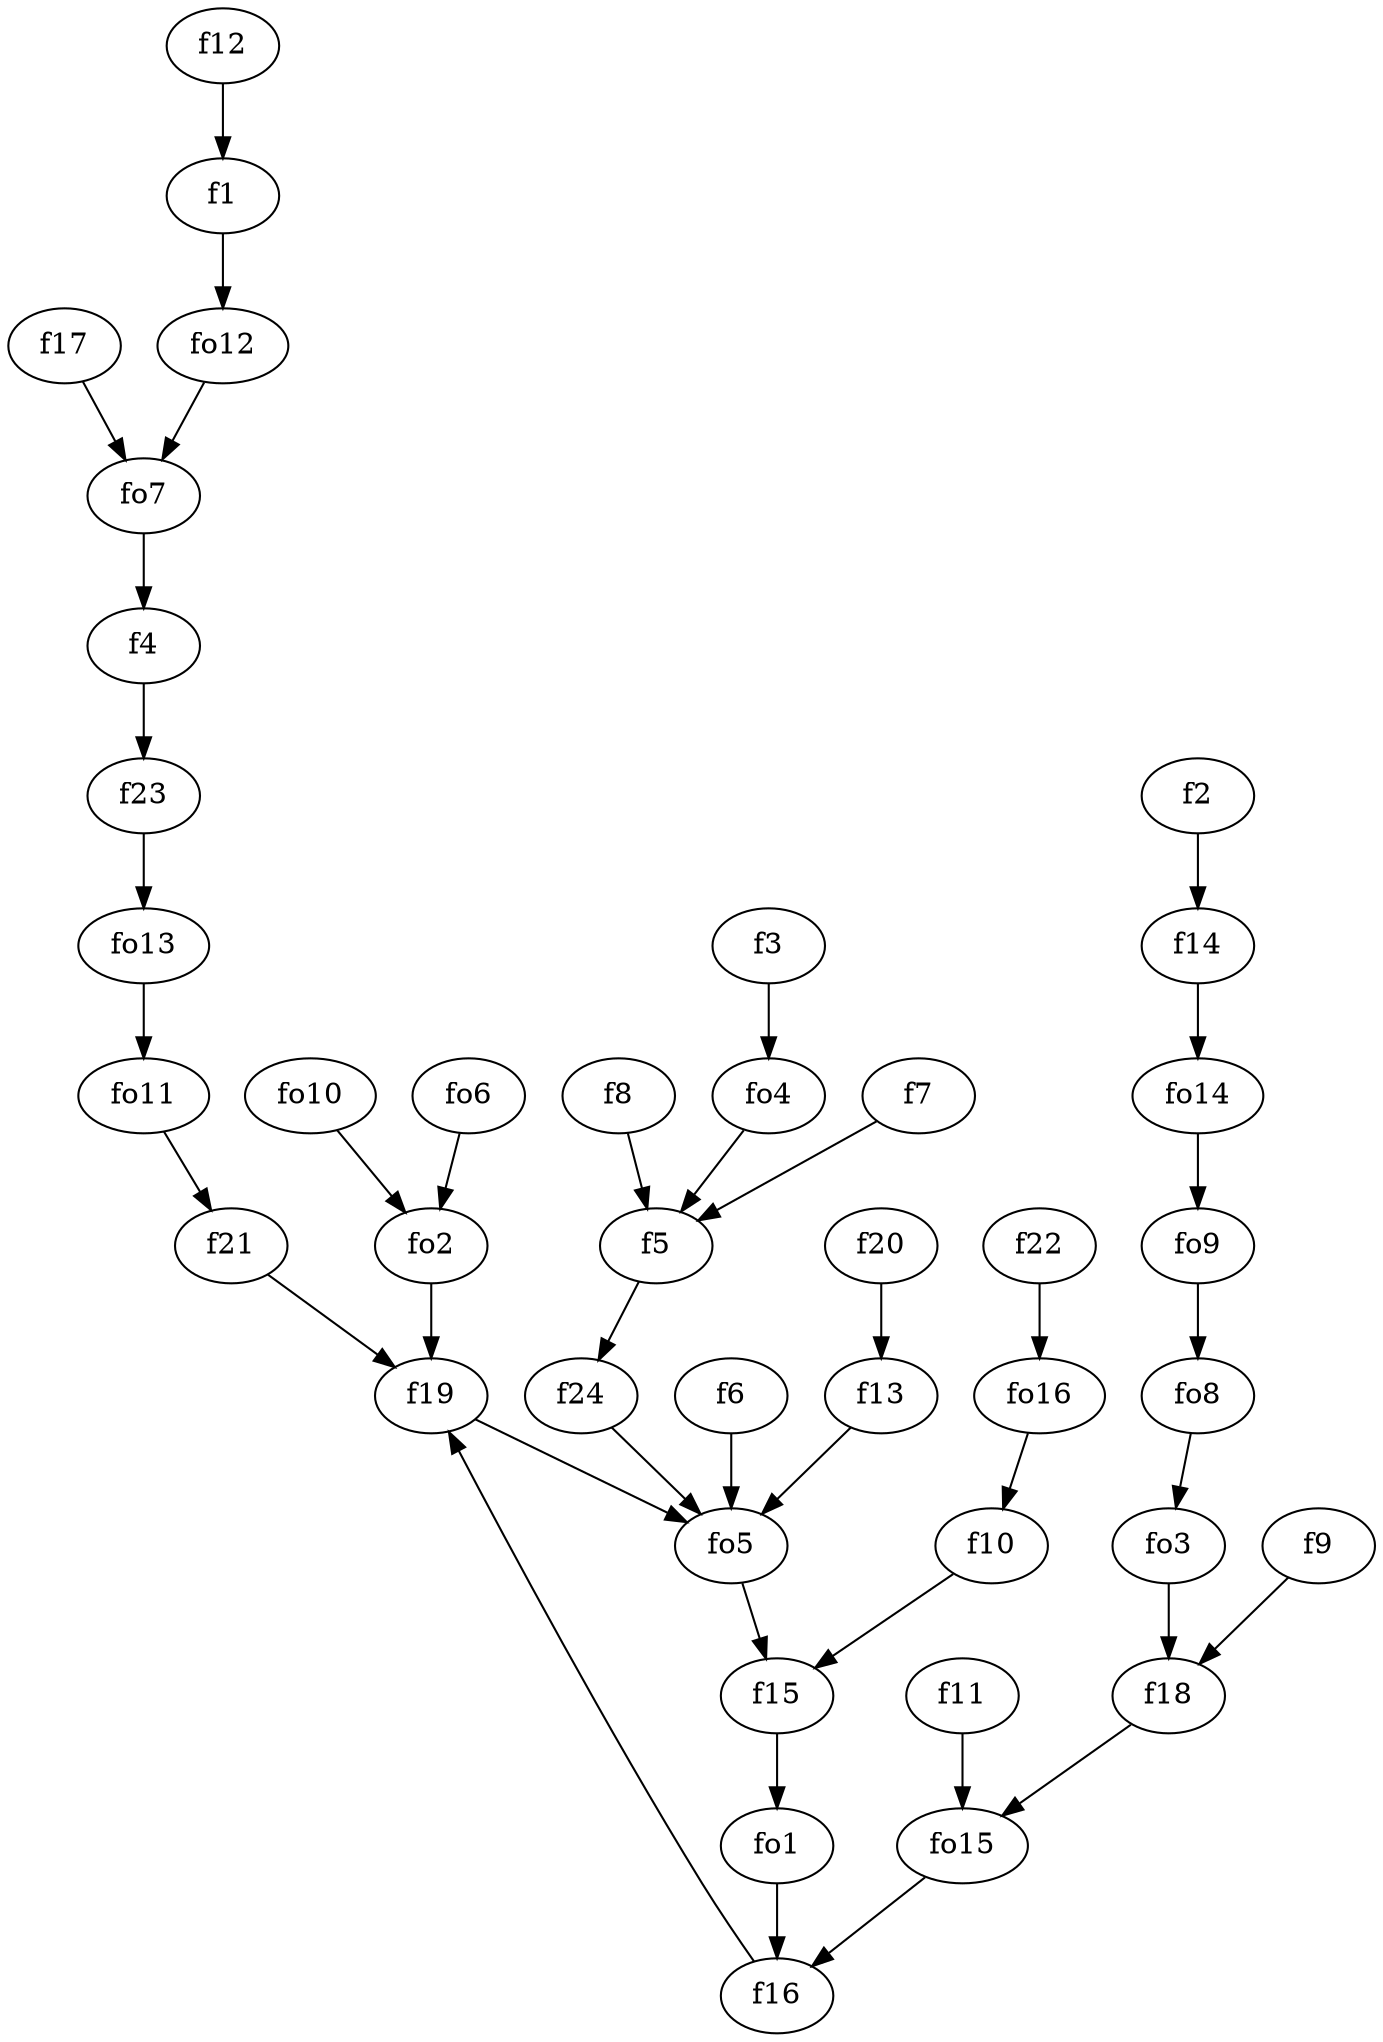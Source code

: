 strict digraph  {
f1;
f2;
f3;
f4;
f5;
f6;
f7;
f8;
f9;
f10;
f11;
f12;
f13;
f14;
f15;
f16;
f17;
f18;
f19;
f20;
f21;
f22;
f23;
f24;
fo1;
fo2;
fo3;
fo4;
fo5;
fo6;
fo7;
fo8;
fo9;
fo10;
fo11;
fo12;
fo13;
fo14;
fo15;
fo16;
f1 -> fo12  [weight=2];
f2 -> f14  [weight=2];
f3 -> fo4  [weight=2];
f4 -> f23  [weight=2];
f5 -> f24  [weight=2];
f6 -> fo5  [weight=2];
f7 -> f5  [weight=2];
f8 -> f5  [weight=2];
f9 -> f18  [weight=2];
f10 -> f15  [weight=2];
f11 -> fo15  [weight=2];
f12 -> f1  [weight=2];
f13 -> fo5  [weight=2];
f14 -> fo14  [weight=2];
f15 -> fo1  [weight=2];
f16 -> f19  [weight=2];
f17 -> fo7  [weight=2];
f18 -> fo15  [weight=2];
f19 -> fo5  [weight=2];
f20 -> f13  [weight=2];
f21 -> f19  [weight=2];
f22 -> fo16  [weight=2];
f23 -> fo13  [weight=2];
f24 -> fo5  [weight=2];
fo1 -> f16  [weight=2];
fo2 -> f19  [weight=2];
fo3 -> f18  [weight=2];
fo4 -> f5  [weight=2];
fo5 -> f15  [weight=2];
fo6 -> fo2  [weight=2];
fo7 -> f4  [weight=2];
fo8 -> fo3  [weight=2];
fo9 -> fo8  [weight=2];
fo10 -> fo2  [weight=2];
fo11 -> f21  [weight=2];
fo12 -> fo7  [weight=2];
fo13 -> fo11  [weight=2];
fo14 -> fo9  [weight=2];
fo15 -> f16  [weight=2];
fo16 -> f10  [weight=2];
}
